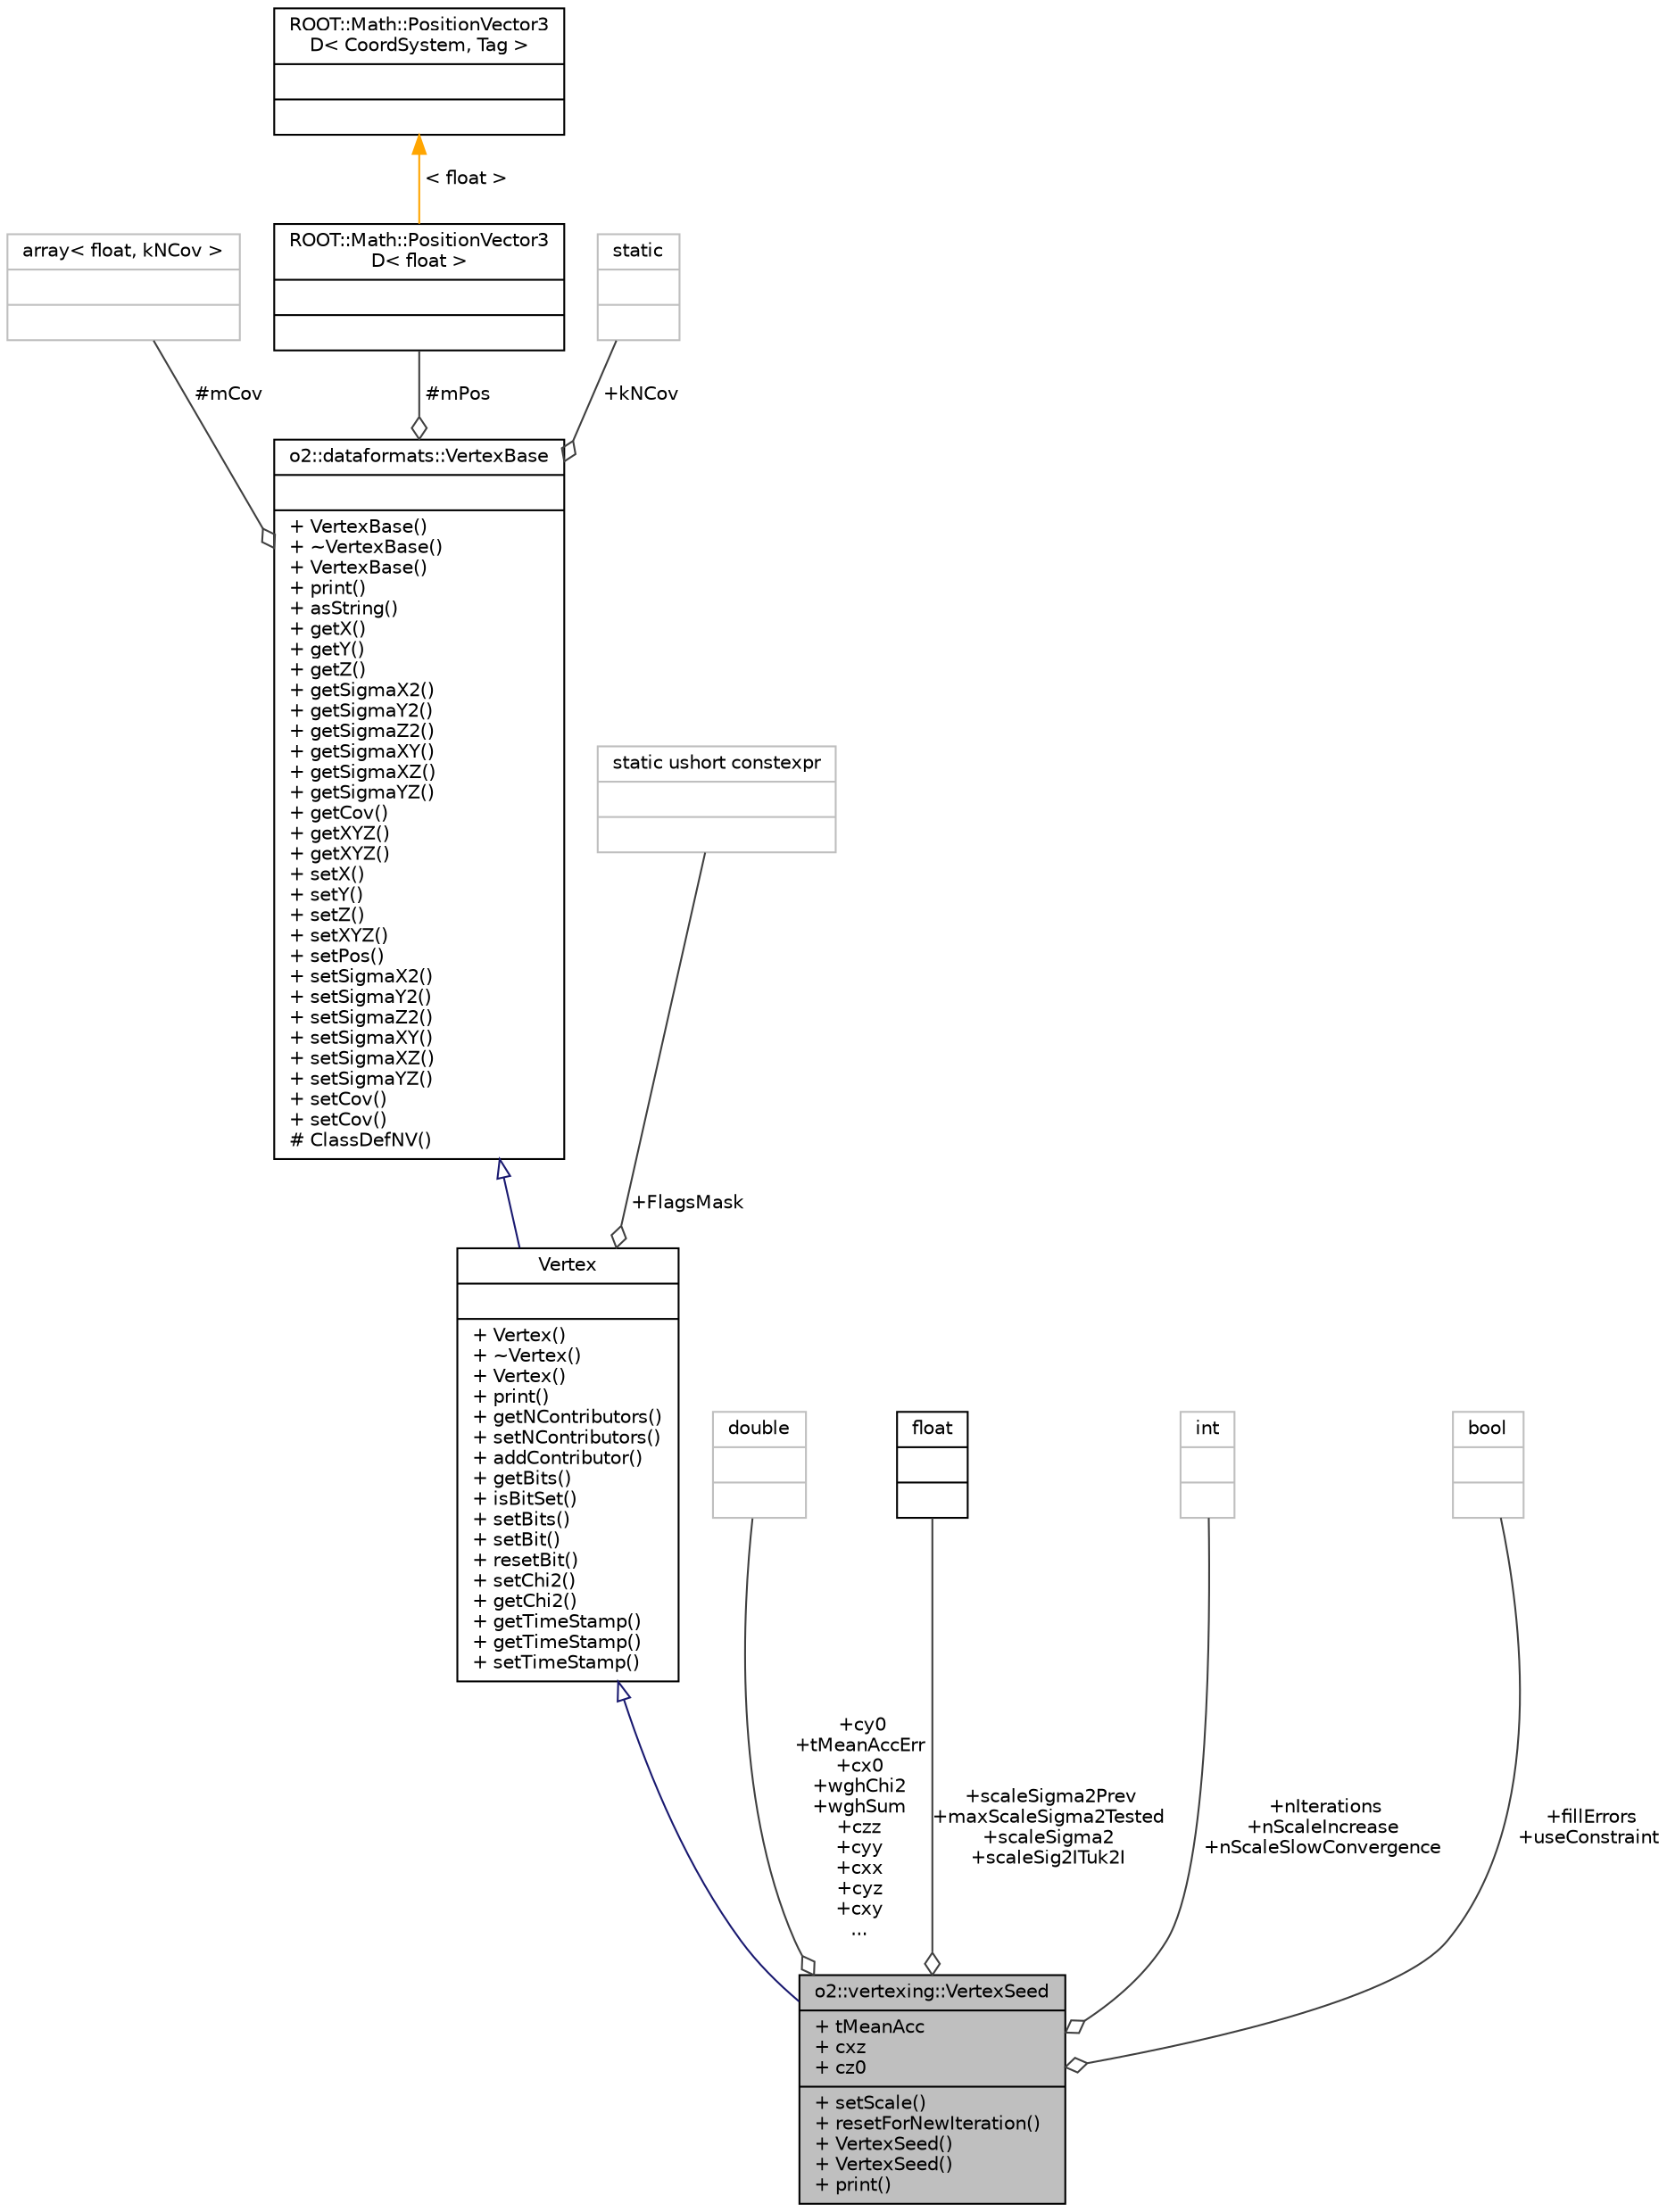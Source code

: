 digraph "o2::vertexing::VertexSeed"
{
 // INTERACTIVE_SVG=YES
  bgcolor="transparent";
  edge [fontname="Helvetica",fontsize="10",labelfontname="Helvetica",labelfontsize="10"];
  node [fontname="Helvetica",fontsize="10",shape=record];
  Node3 [label="{o2::vertexing::VertexSeed\n|+ tMeanAcc\l+ cxz\l+ cz0\l|+ setScale()\l+ resetForNewIteration()\l+ VertexSeed()\l+ VertexSeed()\l+ print()\l}",height=0.2,width=0.4,color="black", fillcolor="grey75", style="filled", fontcolor="black"];
  Node4 -> Node3 [dir="back",color="midnightblue",fontsize="10",style="solid",arrowtail="onormal",fontname="Helvetica"];
  Node4 [label="{Vertex\n||+ Vertex()\l+ ~Vertex()\l+ Vertex()\l+ print()\l+ getNContributors()\l+ setNContributors()\l+ addContributor()\l+ getBits()\l+ isBitSet()\l+ setBits()\l+ setBit()\l+ resetBit()\l+ setChi2()\l+ getChi2()\l+ getTimeStamp()\l+ getTimeStamp()\l+ setTimeStamp()\l}",height=0.2,width=0.4,color="black",URL="$dd/ded/classo2_1_1dataformats_1_1Vertex.html"];
  Node5 -> Node4 [dir="back",color="midnightblue",fontsize="10",style="solid",arrowtail="onormal",fontname="Helvetica"];
  Node5 [label="{o2::dataformats::VertexBase\n||+ VertexBase()\l+ ~VertexBase()\l+ VertexBase()\l+ print()\l+ asString()\l+ getX()\l+ getY()\l+ getZ()\l+ getSigmaX2()\l+ getSigmaY2()\l+ getSigmaZ2()\l+ getSigmaXY()\l+ getSigmaXZ()\l+ getSigmaYZ()\l+ getCov()\l+ getXYZ()\l+ getXYZ()\l+ setX()\l+ setY()\l+ setZ()\l+ setXYZ()\l+ setPos()\l+ setSigmaX2()\l+ setSigmaY2()\l+ setSigmaZ2()\l+ setSigmaXY()\l+ setSigmaXZ()\l+ setSigmaYZ()\l+ setCov()\l+ setCov()\l# ClassDefNV()\l}",height=0.2,width=0.4,color="black",URL="$dc/d08/classo2_1_1dataformats_1_1VertexBase.html"];
  Node6 -> Node5 [color="grey25",fontsize="10",style="solid",label=" #mCov" ,arrowhead="odiamond",fontname="Helvetica"];
  Node6 [label="{array\< float, kNCov \>\n||}",height=0.2,width=0.4,color="grey75"];
  Node7 -> Node5 [color="grey25",fontsize="10",style="solid",label=" #mPos" ,arrowhead="odiamond",fontname="Helvetica"];
  Node7 [label="{ROOT::Math::PositionVector3\lD\< float \>\n||}",height=0.2,width=0.4,color="black",URL="$d5/daf/classROOT_1_1Math_1_1PositionVector3D.html"];
  Node8 -> Node7 [dir="back",color="orange",fontsize="10",style="solid",label=" \< float \>" ,fontname="Helvetica"];
  Node8 [label="{ROOT::Math::PositionVector3\lD\< CoordSystem, Tag \>\n||}",height=0.2,width=0.4,color="black",URL="$d5/daf/classROOT_1_1Math_1_1PositionVector3D.html"];
  Node9 -> Node5 [color="grey25",fontsize="10",style="solid",label=" +kNCov" ,arrowhead="odiamond",fontname="Helvetica"];
  Node9 [label="{static\n||}",height=0.2,width=0.4,color="grey75"];
  Node10 -> Node4 [color="grey25",fontsize="10",style="solid",label=" +FlagsMask" ,arrowhead="odiamond",fontname="Helvetica"];
  Node10 [label="{static ushort constexpr\n||}",height=0.2,width=0.4,color="grey75"];
  Node11 -> Node3 [color="grey25",fontsize="10",style="solid",label=" +cy0\n+tMeanAccErr\n+cx0\n+wghChi2\n+wghSum\n+czz\n+cyy\n+cxx\n+cyz\n+cxy\n..." ,arrowhead="odiamond",fontname="Helvetica"];
  Node11 [label="{double\n||}",height=0.2,width=0.4,color="grey75"];
  Node12 -> Node3 [color="grey25",fontsize="10",style="solid",label=" +scaleSigma2Prev\n+maxScaleSigma2Tested\n+scaleSigma2\n+scaleSig2ITuk2I" ,arrowhead="odiamond",fontname="Helvetica"];
  Node12 [label="{float\n||}",height=0.2,width=0.4,color="black",URL="$d4/dc3/classfloat.html"];
  Node13 -> Node3 [color="grey25",fontsize="10",style="solid",label=" +nIterations\n+nScaleIncrease\n+nScaleSlowConvergence" ,arrowhead="odiamond",fontname="Helvetica"];
  Node13 [label="{int\n||}",height=0.2,width=0.4,color="grey75"];
  Node14 -> Node3 [color="grey25",fontsize="10",style="solid",label=" +fillErrors\n+useConstraint" ,arrowhead="odiamond",fontname="Helvetica"];
  Node14 [label="{bool\n||}",height=0.2,width=0.4,color="grey75"];
}
